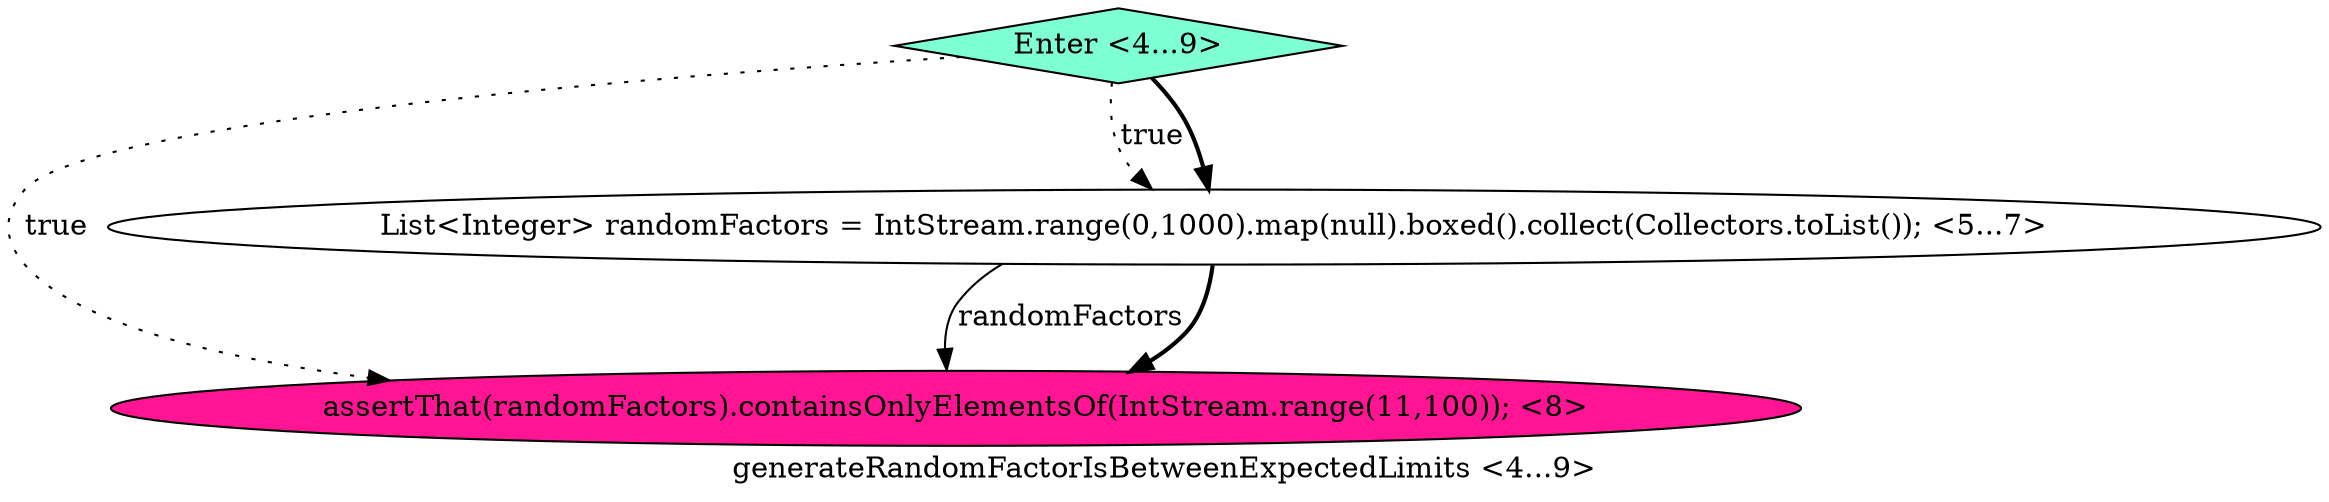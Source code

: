digraph PDG {
label = "generateRandomFactorIsBetweenExpectedLimits <4...9>";
0.2 [style = filled, label = "Enter <4...9>", fillcolor = aquamarine, shape = diamond];
0.1 [style = filled, label = "assertThat(randomFactors).containsOnlyElementsOf(IntStream.range(11,100)); <8>", fillcolor = deeppink, shape = ellipse];
0.0 [style = filled, label = "List<Integer> randomFactors = IntStream.range(0,1000).map(null).boxed().collect(Collectors.toList()); <5...7>", fillcolor = white, shape = ellipse];
0.0 -> 0.1 [style = solid, label="randomFactors"];
0.0 -> 0.1 [style = bold, label=""];
0.2 -> 0.0 [style = dotted, label="true"];
0.2 -> 0.0 [style = bold, label=""];
0.2 -> 0.1 [style = dotted, label="true"];
}
